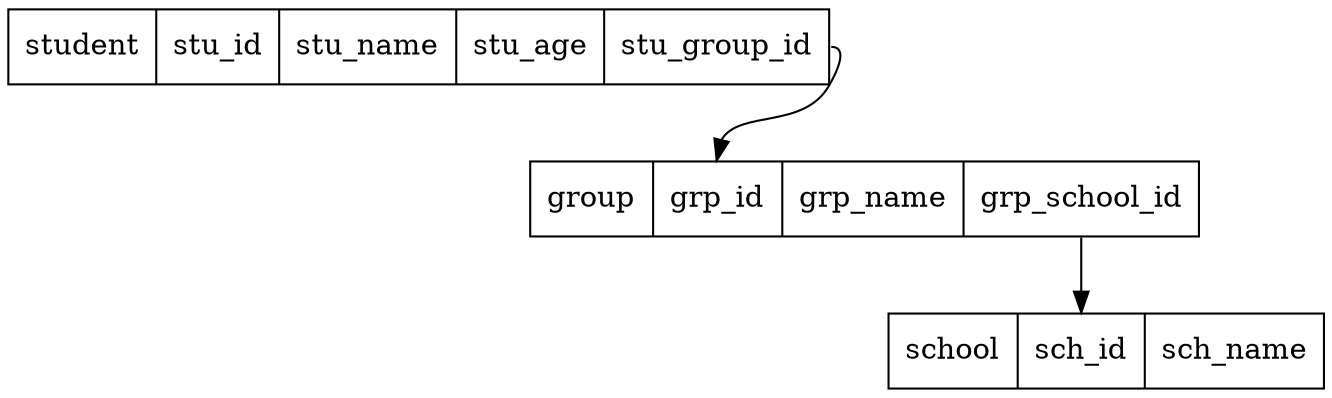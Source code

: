 digraph re1 {
    node [shape="record"];
    student  [label="<student>student|stu_id|stu_name|stu_age|<gid>stu_group_id"];
    group  [label="<group>group|<id>grp_id|grp_name|<sid>grp_school_id"];
    school [label="<school>school|<id>sch_id|sch_name"];
    student:gid->group:id;
    group:sid->school:id;
}




